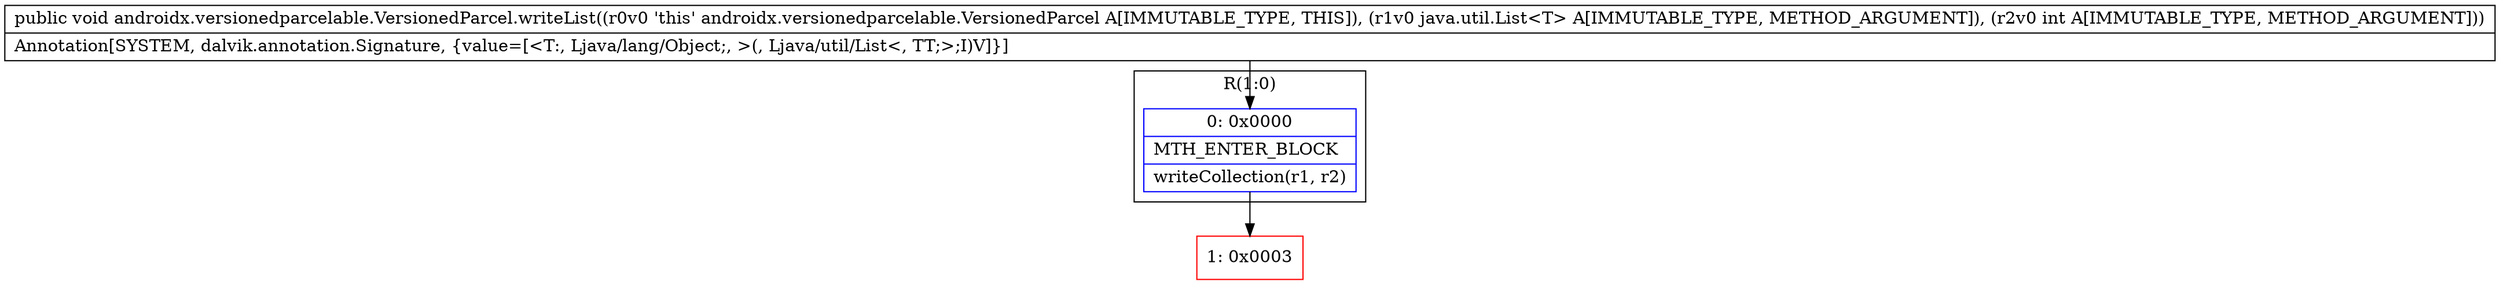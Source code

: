 digraph "CFG forandroidx.versionedparcelable.VersionedParcel.writeList(Ljava\/util\/List;I)V" {
subgraph cluster_Region_1614753868 {
label = "R(1:0)";
node [shape=record,color=blue];
Node_0 [shape=record,label="{0\:\ 0x0000|MTH_ENTER_BLOCK\l|writeCollection(r1, r2)\l}"];
}
Node_1 [shape=record,color=red,label="{1\:\ 0x0003}"];
MethodNode[shape=record,label="{public void androidx.versionedparcelable.VersionedParcel.writeList((r0v0 'this' androidx.versionedparcelable.VersionedParcel A[IMMUTABLE_TYPE, THIS]), (r1v0 java.util.List\<T\> A[IMMUTABLE_TYPE, METHOD_ARGUMENT]), (r2v0 int A[IMMUTABLE_TYPE, METHOD_ARGUMENT]))  | Annotation[SYSTEM, dalvik.annotation.Signature, \{value=[\<T:, Ljava\/lang\/Object;, \>(, Ljava\/util\/List\<, TT;\>;I)V]\}]\l}"];
MethodNode -> Node_0;
Node_0 -> Node_1;
}


